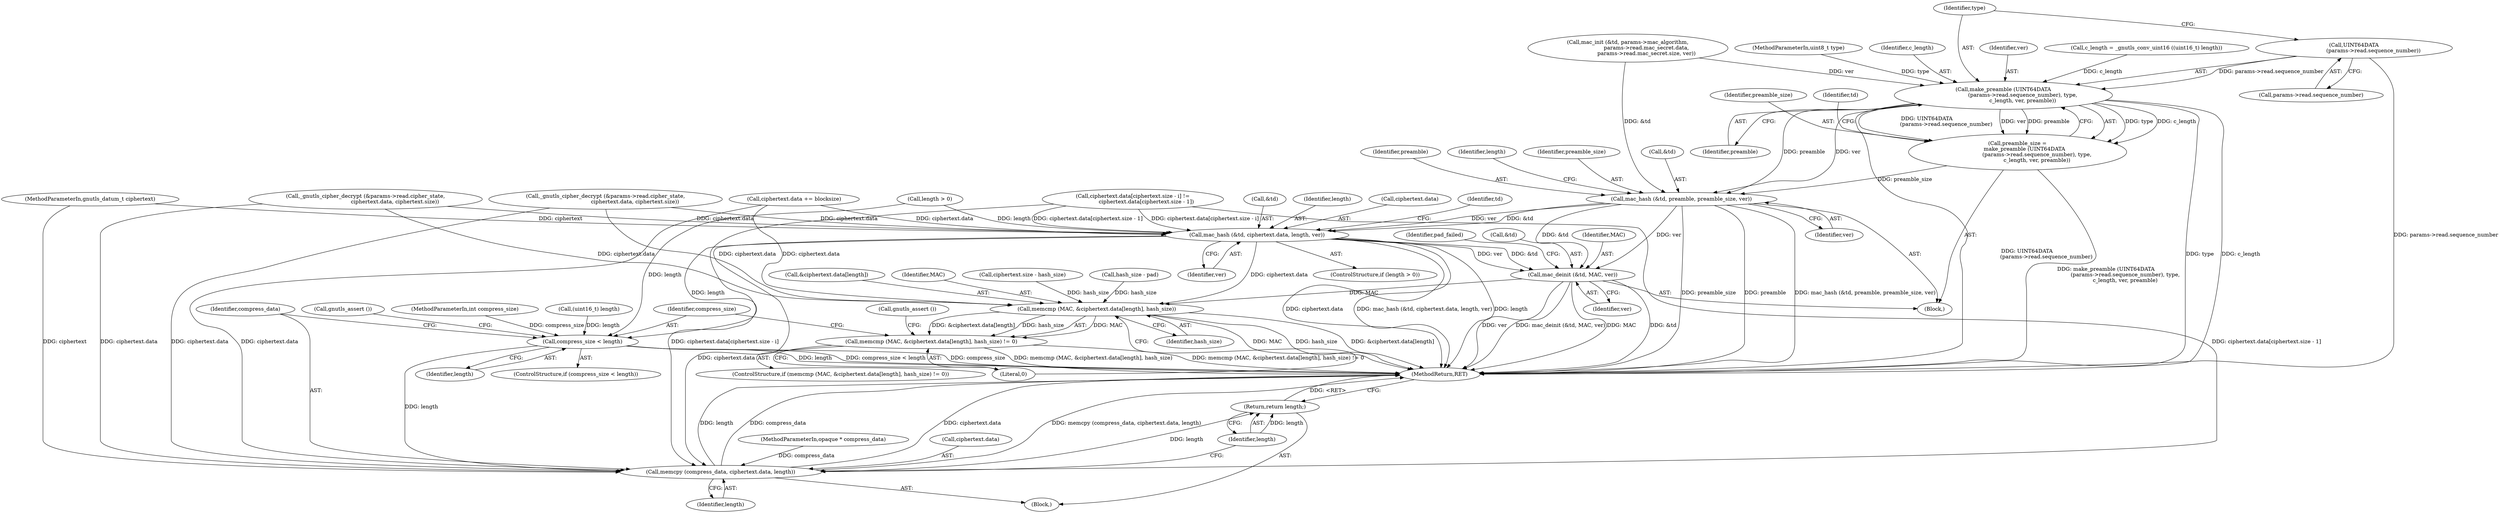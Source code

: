 digraph "0_savannah_422214868061370aeeb0ac9cd0f021a5c350a57d@pointer" {
"1000413" [label="(Call,UINT64DATA\n                       (params->read.sequence_number))"];
"1000412" [label="(Call,make_preamble (UINT64DATA\n                       (params->read.sequence_number), type,\n                       c_length, ver, preamble))"];
"1000410" [label="(Call,preamble_size =\n        make_preamble (UINT64DATA\n                       (params->read.sequence_number), type,\n                       c_length, ver, preamble))"];
"1000423" [label="(Call,mac_hash (&td, preamble, preamble_size, ver))"];
"1000433" [label="(Call,mac_hash (&td, ciphertext.data, length, ver))"];
"1000441" [label="(Call,mac_deinit (&td, MAC, ver))"];
"1000456" [label="(Call,memcmp (MAC, &ciphertext.data[length], hash_size))"];
"1000455" [label="(Call,memcmp (MAC, &ciphertext.data[length], hash_size) != 0)"];
"1000471" [label="(Call,compress_size < length)"];
"1000478" [label="(Call,memcpy (compress_data, ciphertext.data, length))"];
"1000484" [label="(Return,return length;)"];
"1000439" [label="(Identifier,length)"];
"1000436" [label="(Call,ciphertext.data)"];
"1000444" [label="(Identifier,MAC)"];
"1000413" [label="(Call,UINT64DATA\n                       (params->read.sequence_number))"];
"1000467" [label="(Call,gnutls_assert ())"];
"1000486" [label="(MethodReturn,RET)"];
"1000445" [label="(Identifier,ver)"];
"1000464" [label="(Identifier,hash_size)"];
"1000427" [label="(Identifier,preamble_size)"];
"1000475" [label="(Call,gnutls_assert ())"];
"1000411" [label="(Identifier,preamble_size)"];
"1000473" [label="(Identifier,length)"];
"1000424" [label="(Call,&td)"];
"1000422" [label="(Identifier,preamble)"];
"1000331" [label="(Call,ciphertext.data[ciphertext.size - i] !=\n                ciphertext.data[ciphertext.size - 1])"];
"1000478" [label="(Call,memcpy (compress_data, ciphertext.data, length))"];
"1000448" [label="(Identifier,pad_failed)"];
"1000381" [label="(Call,mac_init (&td, params->mac_algorithm,\n                      params->read.mac_secret.data,\n                      params->read.mac_secret.size, ver))"];
"1000483" [label="(Identifier,length)"];
"1000458" [label="(Call,&ciphertext.data[length])"];
"1000111" [label="(MethodParameterIn,opaque * compress_data)"];
"1000414" [label="(Call,params->read.sequence_number)"];
"1000485" [label="(Identifier,length)"];
"1000443" [label="(Identifier,td)"];
"1000113" [label="(MethodParameterIn,gnutls_datum_t ciphertext)"];
"1000471" [label="(Call,compress_size < length)"];
"1000480" [label="(Call,ciphertext.data)"];
"1000457" [label="(Identifier,MAC)"];
"1000465" [label="(Literal,0)"];
"1000479" [label="(Identifier,compress_data)"];
"1000419" [label="(Identifier,type)"];
"1000441" [label="(Call,mac_deinit (&td, MAC, ver))"];
"1000410" [label="(Call,preamble_size =\n        make_preamble (UINT64DATA\n                       (params->read.sequence_number), type,\n                       c_length, ver, preamble))"];
"1000472" [label="(Identifier,compress_size)"];
"1000159" [label="(Call,_gnutls_cipher_decrypt (&params->read.cipher_state,\n                                   ciphertext.data, ciphertext.size))"];
"1000421" [label="(Identifier,ver)"];
"1000377" [label="(Block,)"];
"1000433" [label="(Call,mac_hash (&td, ciphertext.data, length, ver))"];
"1000112" [label="(MethodParameterIn,int compress_size)"];
"1000429" [label="(ControlStructure,if (length > 0))"];
"1000470" [label="(ControlStructure,if (compress_size < length))"];
"1000423" [label="(Call,mac_hash (&td, preamble, preamble_size, ver))"];
"1000428" [label="(Identifier,ver)"];
"1000116" [label="(Block,)"];
"1000426" [label="(Identifier,preamble)"];
"1000454" [label="(ControlStructure,if (memcmp (MAC, &ciphertext.data[length], hash_size) != 0))"];
"1000434" [label="(Call,&td)"];
"1000365" [label="(Call,c_length = _gnutls_conv_uint16 ((uint16_t) length))"];
"1000179" [label="(Call,ciphertext.size - hash_size)"];
"1000430" [label="(Call,length > 0)"];
"1000368" [label="(Call,(uint16_t) length)"];
"1000114" [label="(MethodParameterIn,uint8_t type)"];
"1000412" [label="(Call,make_preamble (UINT64DATA\n                       (params->read.sequence_number), type,\n                       c_length, ver, preamble))"];
"1000420" [label="(Identifier,c_length)"];
"1000440" [label="(Identifier,ver)"];
"1000455" [label="(Call,memcmp (MAC, &ciphertext.data[length], hash_size) != 0)"];
"1000431" [label="(Identifier,length)"];
"1000484" [label="(Return,return length;)"];
"1000442" [label="(Call,&td)"];
"1000208" [label="(Call,_gnutls_cipher_decrypt (&params->read.cipher_state,\n                                   ciphertext.data, ciphertext.size))"];
"1000310" [label="(Call,hash_size - pad)"];
"1000456" [label="(Call,memcmp (MAC, &ciphertext.data[length], hash_size))"];
"1000239" [label="(Call,ciphertext.data += blocksize)"];
"1000425" [label="(Identifier,td)"];
"1000413" -> "1000412"  [label="AST: "];
"1000413" -> "1000414"  [label="CFG: "];
"1000414" -> "1000413"  [label="AST: "];
"1000419" -> "1000413"  [label="CFG: "];
"1000413" -> "1000486"  [label="DDG: params->read.sequence_number"];
"1000413" -> "1000412"  [label="DDG: params->read.sequence_number"];
"1000412" -> "1000410"  [label="AST: "];
"1000412" -> "1000422"  [label="CFG: "];
"1000419" -> "1000412"  [label="AST: "];
"1000420" -> "1000412"  [label="AST: "];
"1000421" -> "1000412"  [label="AST: "];
"1000422" -> "1000412"  [label="AST: "];
"1000410" -> "1000412"  [label="CFG: "];
"1000412" -> "1000486"  [label="DDG: c_length"];
"1000412" -> "1000486"  [label="DDG: UINT64DATA\n                       (params->read.sequence_number)"];
"1000412" -> "1000486"  [label="DDG: type"];
"1000412" -> "1000410"  [label="DDG: type"];
"1000412" -> "1000410"  [label="DDG: c_length"];
"1000412" -> "1000410"  [label="DDG: UINT64DATA\n                       (params->read.sequence_number)"];
"1000412" -> "1000410"  [label="DDG: ver"];
"1000412" -> "1000410"  [label="DDG: preamble"];
"1000114" -> "1000412"  [label="DDG: type"];
"1000365" -> "1000412"  [label="DDG: c_length"];
"1000381" -> "1000412"  [label="DDG: ver"];
"1000412" -> "1000423"  [label="DDG: preamble"];
"1000412" -> "1000423"  [label="DDG: ver"];
"1000410" -> "1000377"  [label="AST: "];
"1000411" -> "1000410"  [label="AST: "];
"1000425" -> "1000410"  [label="CFG: "];
"1000410" -> "1000486"  [label="DDG: make_preamble (UINT64DATA\n                       (params->read.sequence_number), type,\n                       c_length, ver, preamble)"];
"1000410" -> "1000423"  [label="DDG: preamble_size"];
"1000423" -> "1000377"  [label="AST: "];
"1000423" -> "1000428"  [label="CFG: "];
"1000424" -> "1000423"  [label="AST: "];
"1000426" -> "1000423"  [label="AST: "];
"1000427" -> "1000423"  [label="AST: "];
"1000428" -> "1000423"  [label="AST: "];
"1000431" -> "1000423"  [label="CFG: "];
"1000423" -> "1000486"  [label="DDG: preamble_size"];
"1000423" -> "1000486"  [label="DDG: preamble"];
"1000423" -> "1000486"  [label="DDG: mac_hash (&td, preamble, preamble_size, ver)"];
"1000381" -> "1000423"  [label="DDG: &td"];
"1000423" -> "1000433"  [label="DDG: &td"];
"1000423" -> "1000433"  [label="DDG: ver"];
"1000423" -> "1000441"  [label="DDG: &td"];
"1000423" -> "1000441"  [label="DDG: ver"];
"1000433" -> "1000429"  [label="AST: "];
"1000433" -> "1000440"  [label="CFG: "];
"1000434" -> "1000433"  [label="AST: "];
"1000436" -> "1000433"  [label="AST: "];
"1000439" -> "1000433"  [label="AST: "];
"1000440" -> "1000433"  [label="AST: "];
"1000443" -> "1000433"  [label="CFG: "];
"1000433" -> "1000486"  [label="DDG: ciphertext.data"];
"1000433" -> "1000486"  [label="DDG: mac_hash (&td, ciphertext.data, length, ver)"];
"1000433" -> "1000486"  [label="DDG: length"];
"1000239" -> "1000433"  [label="DDG: ciphertext.data"];
"1000159" -> "1000433"  [label="DDG: ciphertext.data"];
"1000331" -> "1000433"  [label="DDG: ciphertext.data[ciphertext.size - i]"];
"1000331" -> "1000433"  [label="DDG: ciphertext.data[ciphertext.size - 1]"];
"1000208" -> "1000433"  [label="DDG: ciphertext.data"];
"1000113" -> "1000433"  [label="DDG: ciphertext"];
"1000430" -> "1000433"  [label="DDG: length"];
"1000433" -> "1000441"  [label="DDG: &td"];
"1000433" -> "1000441"  [label="DDG: ver"];
"1000433" -> "1000456"  [label="DDG: ciphertext.data"];
"1000433" -> "1000471"  [label="DDG: length"];
"1000433" -> "1000478"  [label="DDG: ciphertext.data"];
"1000441" -> "1000377"  [label="AST: "];
"1000441" -> "1000445"  [label="CFG: "];
"1000442" -> "1000441"  [label="AST: "];
"1000444" -> "1000441"  [label="AST: "];
"1000445" -> "1000441"  [label="AST: "];
"1000448" -> "1000441"  [label="CFG: "];
"1000441" -> "1000486"  [label="DDG: &td"];
"1000441" -> "1000486"  [label="DDG: ver"];
"1000441" -> "1000486"  [label="DDG: mac_deinit (&td, MAC, ver)"];
"1000441" -> "1000486"  [label="DDG: MAC"];
"1000441" -> "1000456"  [label="DDG: MAC"];
"1000456" -> "1000455"  [label="AST: "];
"1000456" -> "1000464"  [label="CFG: "];
"1000457" -> "1000456"  [label="AST: "];
"1000458" -> "1000456"  [label="AST: "];
"1000464" -> "1000456"  [label="AST: "];
"1000465" -> "1000456"  [label="CFG: "];
"1000456" -> "1000486"  [label="DDG: MAC"];
"1000456" -> "1000486"  [label="DDG: hash_size"];
"1000456" -> "1000486"  [label="DDG: &ciphertext.data[length]"];
"1000456" -> "1000455"  [label="DDG: MAC"];
"1000456" -> "1000455"  [label="DDG: &ciphertext.data[length]"];
"1000456" -> "1000455"  [label="DDG: hash_size"];
"1000239" -> "1000456"  [label="DDG: ciphertext.data"];
"1000159" -> "1000456"  [label="DDG: ciphertext.data"];
"1000208" -> "1000456"  [label="DDG: ciphertext.data"];
"1000310" -> "1000456"  [label="DDG: hash_size"];
"1000179" -> "1000456"  [label="DDG: hash_size"];
"1000455" -> "1000454"  [label="AST: "];
"1000455" -> "1000465"  [label="CFG: "];
"1000465" -> "1000455"  [label="AST: "];
"1000467" -> "1000455"  [label="CFG: "];
"1000472" -> "1000455"  [label="CFG: "];
"1000455" -> "1000486"  [label="DDG: memcmp (MAC, &ciphertext.data[length], hash_size) != 0"];
"1000455" -> "1000486"  [label="DDG: memcmp (MAC, &ciphertext.data[length], hash_size)"];
"1000471" -> "1000470"  [label="AST: "];
"1000471" -> "1000473"  [label="CFG: "];
"1000472" -> "1000471"  [label="AST: "];
"1000473" -> "1000471"  [label="AST: "];
"1000475" -> "1000471"  [label="CFG: "];
"1000479" -> "1000471"  [label="CFG: "];
"1000471" -> "1000486"  [label="DDG: compress_size"];
"1000471" -> "1000486"  [label="DDG: length"];
"1000471" -> "1000486"  [label="DDG: compress_size < length"];
"1000112" -> "1000471"  [label="DDG: compress_size"];
"1000368" -> "1000471"  [label="DDG: length"];
"1000430" -> "1000471"  [label="DDG: length"];
"1000471" -> "1000478"  [label="DDG: length"];
"1000478" -> "1000116"  [label="AST: "];
"1000478" -> "1000483"  [label="CFG: "];
"1000479" -> "1000478"  [label="AST: "];
"1000480" -> "1000478"  [label="AST: "];
"1000483" -> "1000478"  [label="AST: "];
"1000485" -> "1000478"  [label="CFG: "];
"1000478" -> "1000486"  [label="DDG: length"];
"1000478" -> "1000486"  [label="DDG: compress_data"];
"1000478" -> "1000486"  [label="DDG: ciphertext.data"];
"1000478" -> "1000486"  [label="DDG: memcpy (compress_data, ciphertext.data, length)"];
"1000111" -> "1000478"  [label="DDG: compress_data"];
"1000239" -> "1000478"  [label="DDG: ciphertext.data"];
"1000159" -> "1000478"  [label="DDG: ciphertext.data"];
"1000331" -> "1000478"  [label="DDG: ciphertext.data[ciphertext.size - i]"];
"1000331" -> "1000478"  [label="DDG: ciphertext.data[ciphertext.size - 1]"];
"1000208" -> "1000478"  [label="DDG: ciphertext.data"];
"1000113" -> "1000478"  [label="DDG: ciphertext"];
"1000478" -> "1000484"  [label="DDG: length"];
"1000484" -> "1000116"  [label="AST: "];
"1000484" -> "1000485"  [label="CFG: "];
"1000485" -> "1000484"  [label="AST: "];
"1000486" -> "1000484"  [label="CFG: "];
"1000484" -> "1000486"  [label="DDG: <RET>"];
"1000485" -> "1000484"  [label="DDG: length"];
}
